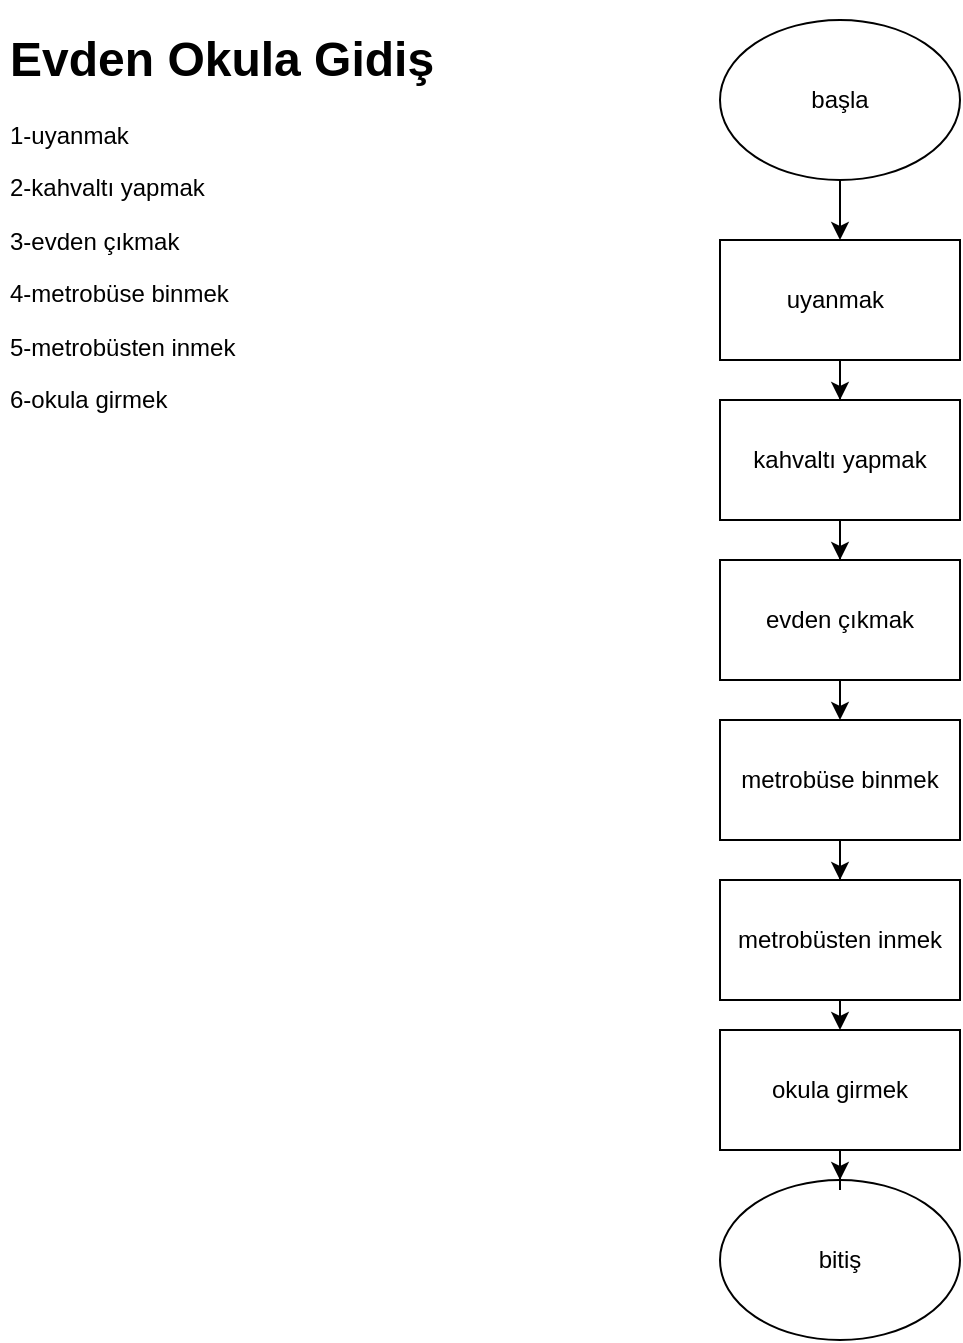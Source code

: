 <mxfile version="20.5.1" type="device"><diagram id="D5irNb2hvPs_6VelUyhV" name="Sayfa -1"><mxGraphModel dx="1209" dy="674" grid="1" gridSize="10" guides="1" tooltips="1" connect="1" arrows="1" fold="1" page="1" pageScale="1" pageWidth="827" pageHeight="1169" math="0" shadow="0"><root><mxCell id="0"/><mxCell id="1" parent="0"/><mxCell id="Ycv4ziL7OOP5snIplprX-4" value="&lt;h1&gt;Evden Okula Gidiş&lt;/h1&gt;&lt;p&gt;1-uyanmak&lt;/p&gt;&lt;p&gt;2-kahvaltı yapmak&lt;/p&gt;&lt;p&gt;3-evden çıkmak&lt;/p&gt;&lt;p&gt;4-metrobüse binmek&lt;/p&gt;&lt;p&gt;5-metrobüsten inmek&lt;/p&gt;&lt;p&gt;6-okula girmek&lt;/p&gt;" style="text;html=1;strokeColor=none;fillColor=none;spacing=5;spacingTop=-20;whiteSpace=wrap;overflow=hidden;rounded=0;" parent="1" vertex="1"><mxGeometry x="20" y="20" width="240" height="320" as="geometry"/></mxCell><mxCell id="jh1yXfDT8jwlM7sFLwH4-9" style="edgeStyle=orthogonalEdgeStyle;rounded=0;orthogonalLoop=1;jettySize=auto;html=1;entryX=0.5;entryY=0;entryDx=0;entryDy=0;" edge="1" parent="1" source="jh1yXfDT8jwlM7sFLwH4-1" target="jh1yXfDT8jwlM7sFLwH4-3"><mxGeometry relative="1" as="geometry"/></mxCell><mxCell id="jh1yXfDT8jwlM7sFLwH4-1" value="başla" style="ellipse;whiteSpace=wrap;html=1;" vertex="1" parent="1"><mxGeometry x="380" y="20" width="120" height="80" as="geometry"/></mxCell><mxCell id="jh1yXfDT8jwlM7sFLwH4-2" value="bitiş" style="ellipse;whiteSpace=wrap;html=1;" vertex="1" parent="1"><mxGeometry x="380" y="600" width="120" height="80" as="geometry"/></mxCell><mxCell id="jh1yXfDT8jwlM7sFLwH4-10" style="edgeStyle=orthogonalEdgeStyle;rounded=0;orthogonalLoop=1;jettySize=auto;html=1;entryX=0.5;entryY=0;entryDx=0;entryDy=0;" edge="1" parent="1" source="jh1yXfDT8jwlM7sFLwH4-3" target="jh1yXfDT8jwlM7sFLwH4-4"><mxGeometry relative="1" as="geometry"/></mxCell><mxCell id="jh1yXfDT8jwlM7sFLwH4-3" value="uyanmak&lt;span style=&quot;white-space: pre;&quot;&gt;&#9;&lt;/span&gt;" style="rounded=0;whiteSpace=wrap;html=1;" vertex="1" parent="1"><mxGeometry x="380" y="130" width="120" height="60" as="geometry"/></mxCell><mxCell id="jh1yXfDT8jwlM7sFLwH4-11" style="edgeStyle=orthogonalEdgeStyle;rounded=0;orthogonalLoop=1;jettySize=auto;html=1;" edge="1" parent="1" source="jh1yXfDT8jwlM7sFLwH4-4" target="jh1yXfDT8jwlM7sFLwH4-5"><mxGeometry relative="1" as="geometry"/></mxCell><mxCell id="jh1yXfDT8jwlM7sFLwH4-4" value="kahvaltı yapmak" style="rounded=0;whiteSpace=wrap;html=1;" vertex="1" parent="1"><mxGeometry x="380" y="210" width="120" height="60" as="geometry"/></mxCell><mxCell id="jh1yXfDT8jwlM7sFLwH4-12" style="edgeStyle=orthogonalEdgeStyle;rounded=0;orthogonalLoop=1;jettySize=auto;html=1;exitX=0.5;exitY=1;exitDx=0;exitDy=0;entryX=0.5;entryY=0;entryDx=0;entryDy=0;" edge="1" parent="1" source="jh1yXfDT8jwlM7sFLwH4-5" target="jh1yXfDT8jwlM7sFLwH4-6"><mxGeometry relative="1" as="geometry"/></mxCell><mxCell id="jh1yXfDT8jwlM7sFLwH4-5" value="evden çıkmak" style="rounded=0;whiteSpace=wrap;html=1;" vertex="1" parent="1"><mxGeometry x="380" y="290" width="120" height="60" as="geometry"/></mxCell><mxCell id="jh1yXfDT8jwlM7sFLwH4-13" style="edgeStyle=orthogonalEdgeStyle;rounded=0;orthogonalLoop=1;jettySize=auto;html=1;" edge="1" parent="1" source="jh1yXfDT8jwlM7sFLwH4-6" target="jh1yXfDT8jwlM7sFLwH4-7"><mxGeometry relative="1" as="geometry"/></mxCell><mxCell id="jh1yXfDT8jwlM7sFLwH4-6" value="metrobüse binmek" style="rounded=0;whiteSpace=wrap;html=1;" vertex="1" parent="1"><mxGeometry x="380" y="370" width="120" height="60" as="geometry"/></mxCell><mxCell id="jh1yXfDT8jwlM7sFLwH4-14" style="edgeStyle=orthogonalEdgeStyle;rounded=0;orthogonalLoop=1;jettySize=auto;html=1;exitX=0.5;exitY=1;exitDx=0;exitDy=0;entryX=0.5;entryY=0;entryDx=0;entryDy=0;" edge="1" parent="1" source="jh1yXfDT8jwlM7sFLwH4-7" target="jh1yXfDT8jwlM7sFLwH4-8"><mxGeometry relative="1" as="geometry"/></mxCell><mxCell id="jh1yXfDT8jwlM7sFLwH4-7" value="metrobüsten inmek" style="rounded=0;whiteSpace=wrap;html=1;" vertex="1" parent="1"><mxGeometry x="380" y="450" width="120" height="60" as="geometry"/></mxCell><mxCell id="jh1yXfDT8jwlM7sFLwH4-15" style="edgeStyle=orthogonalEdgeStyle;rounded=0;orthogonalLoop=1;jettySize=auto;html=1;exitX=0.5;exitY=1;exitDx=0;exitDy=0;" edge="1" parent="1" source="jh1yXfDT8jwlM7sFLwH4-8" target="jh1yXfDT8jwlM7sFLwH4-2"><mxGeometry relative="1" as="geometry"/></mxCell><mxCell id="jh1yXfDT8jwlM7sFLwH4-8" value="okula girmek" style="rounded=0;whiteSpace=wrap;html=1;" vertex="1" parent="1"><mxGeometry x="380" y="525" width="120" height="60" as="geometry"/></mxCell></root></mxGraphModel></diagram></mxfile>